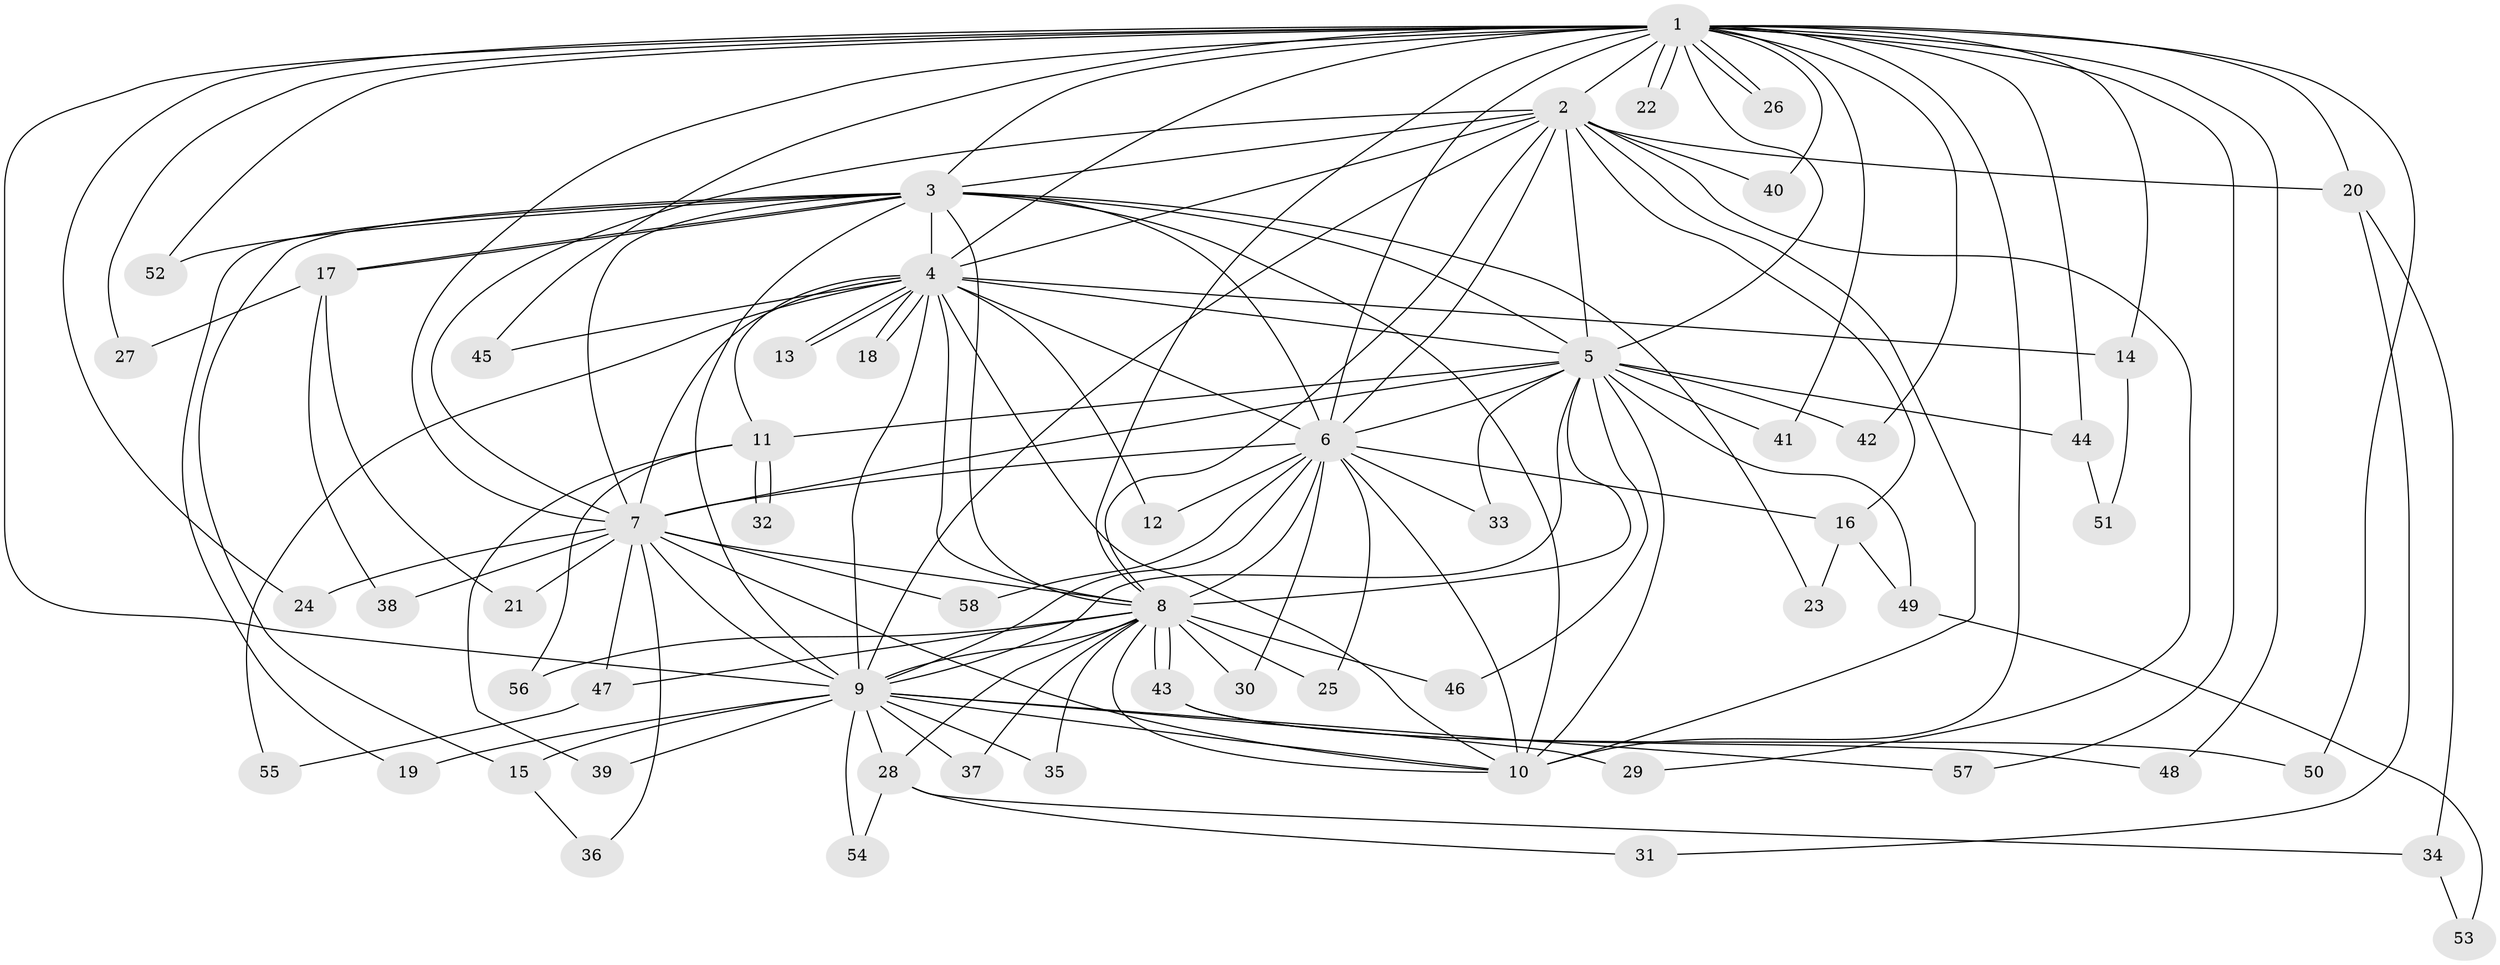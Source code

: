 // Generated by graph-tools (version 1.1) at 2025/13/03/09/25 04:13:42]
// undirected, 58 vertices, 141 edges
graph export_dot {
graph [start="1"]
  node [color=gray90,style=filled];
  1;
  2;
  3;
  4;
  5;
  6;
  7;
  8;
  9;
  10;
  11;
  12;
  13;
  14;
  15;
  16;
  17;
  18;
  19;
  20;
  21;
  22;
  23;
  24;
  25;
  26;
  27;
  28;
  29;
  30;
  31;
  32;
  33;
  34;
  35;
  36;
  37;
  38;
  39;
  40;
  41;
  42;
  43;
  44;
  45;
  46;
  47;
  48;
  49;
  50;
  51;
  52;
  53;
  54;
  55;
  56;
  57;
  58;
  1 -- 2;
  1 -- 3;
  1 -- 4;
  1 -- 5;
  1 -- 6;
  1 -- 7;
  1 -- 8;
  1 -- 9;
  1 -- 10;
  1 -- 14;
  1 -- 20;
  1 -- 22;
  1 -- 22;
  1 -- 24;
  1 -- 26;
  1 -- 26;
  1 -- 27;
  1 -- 40;
  1 -- 41;
  1 -- 42;
  1 -- 44;
  1 -- 45;
  1 -- 48;
  1 -- 50;
  1 -- 52;
  1 -- 57;
  2 -- 3;
  2 -- 4;
  2 -- 5;
  2 -- 6;
  2 -- 7;
  2 -- 8;
  2 -- 9;
  2 -- 10;
  2 -- 16;
  2 -- 20;
  2 -- 29;
  2 -- 40;
  3 -- 4;
  3 -- 5;
  3 -- 6;
  3 -- 7;
  3 -- 8;
  3 -- 9;
  3 -- 10;
  3 -- 15;
  3 -- 17;
  3 -- 17;
  3 -- 19;
  3 -- 23;
  3 -- 52;
  4 -- 5;
  4 -- 6;
  4 -- 7;
  4 -- 8;
  4 -- 9;
  4 -- 10;
  4 -- 11;
  4 -- 12;
  4 -- 13;
  4 -- 13;
  4 -- 14;
  4 -- 18;
  4 -- 18;
  4 -- 45;
  4 -- 55;
  5 -- 6;
  5 -- 7;
  5 -- 8;
  5 -- 9;
  5 -- 10;
  5 -- 11;
  5 -- 33;
  5 -- 41;
  5 -- 42;
  5 -- 44;
  5 -- 46;
  5 -- 49;
  6 -- 7;
  6 -- 8;
  6 -- 9;
  6 -- 10;
  6 -- 12;
  6 -- 16;
  6 -- 25;
  6 -- 30;
  6 -- 33;
  6 -- 58;
  7 -- 8;
  7 -- 9;
  7 -- 10;
  7 -- 21;
  7 -- 24;
  7 -- 36;
  7 -- 38;
  7 -- 47;
  7 -- 58;
  8 -- 9;
  8 -- 10;
  8 -- 25;
  8 -- 28;
  8 -- 30;
  8 -- 35;
  8 -- 37;
  8 -- 43;
  8 -- 43;
  8 -- 46;
  8 -- 47;
  8 -- 56;
  9 -- 10;
  9 -- 15;
  9 -- 19;
  9 -- 28;
  9 -- 29;
  9 -- 35;
  9 -- 37;
  9 -- 39;
  9 -- 54;
  9 -- 57;
  11 -- 32;
  11 -- 32;
  11 -- 39;
  11 -- 56;
  14 -- 51;
  15 -- 36;
  16 -- 23;
  16 -- 49;
  17 -- 21;
  17 -- 27;
  17 -- 38;
  20 -- 31;
  20 -- 34;
  28 -- 31;
  28 -- 34;
  28 -- 54;
  34 -- 53;
  43 -- 48;
  43 -- 50;
  44 -- 51;
  47 -- 55;
  49 -- 53;
}
